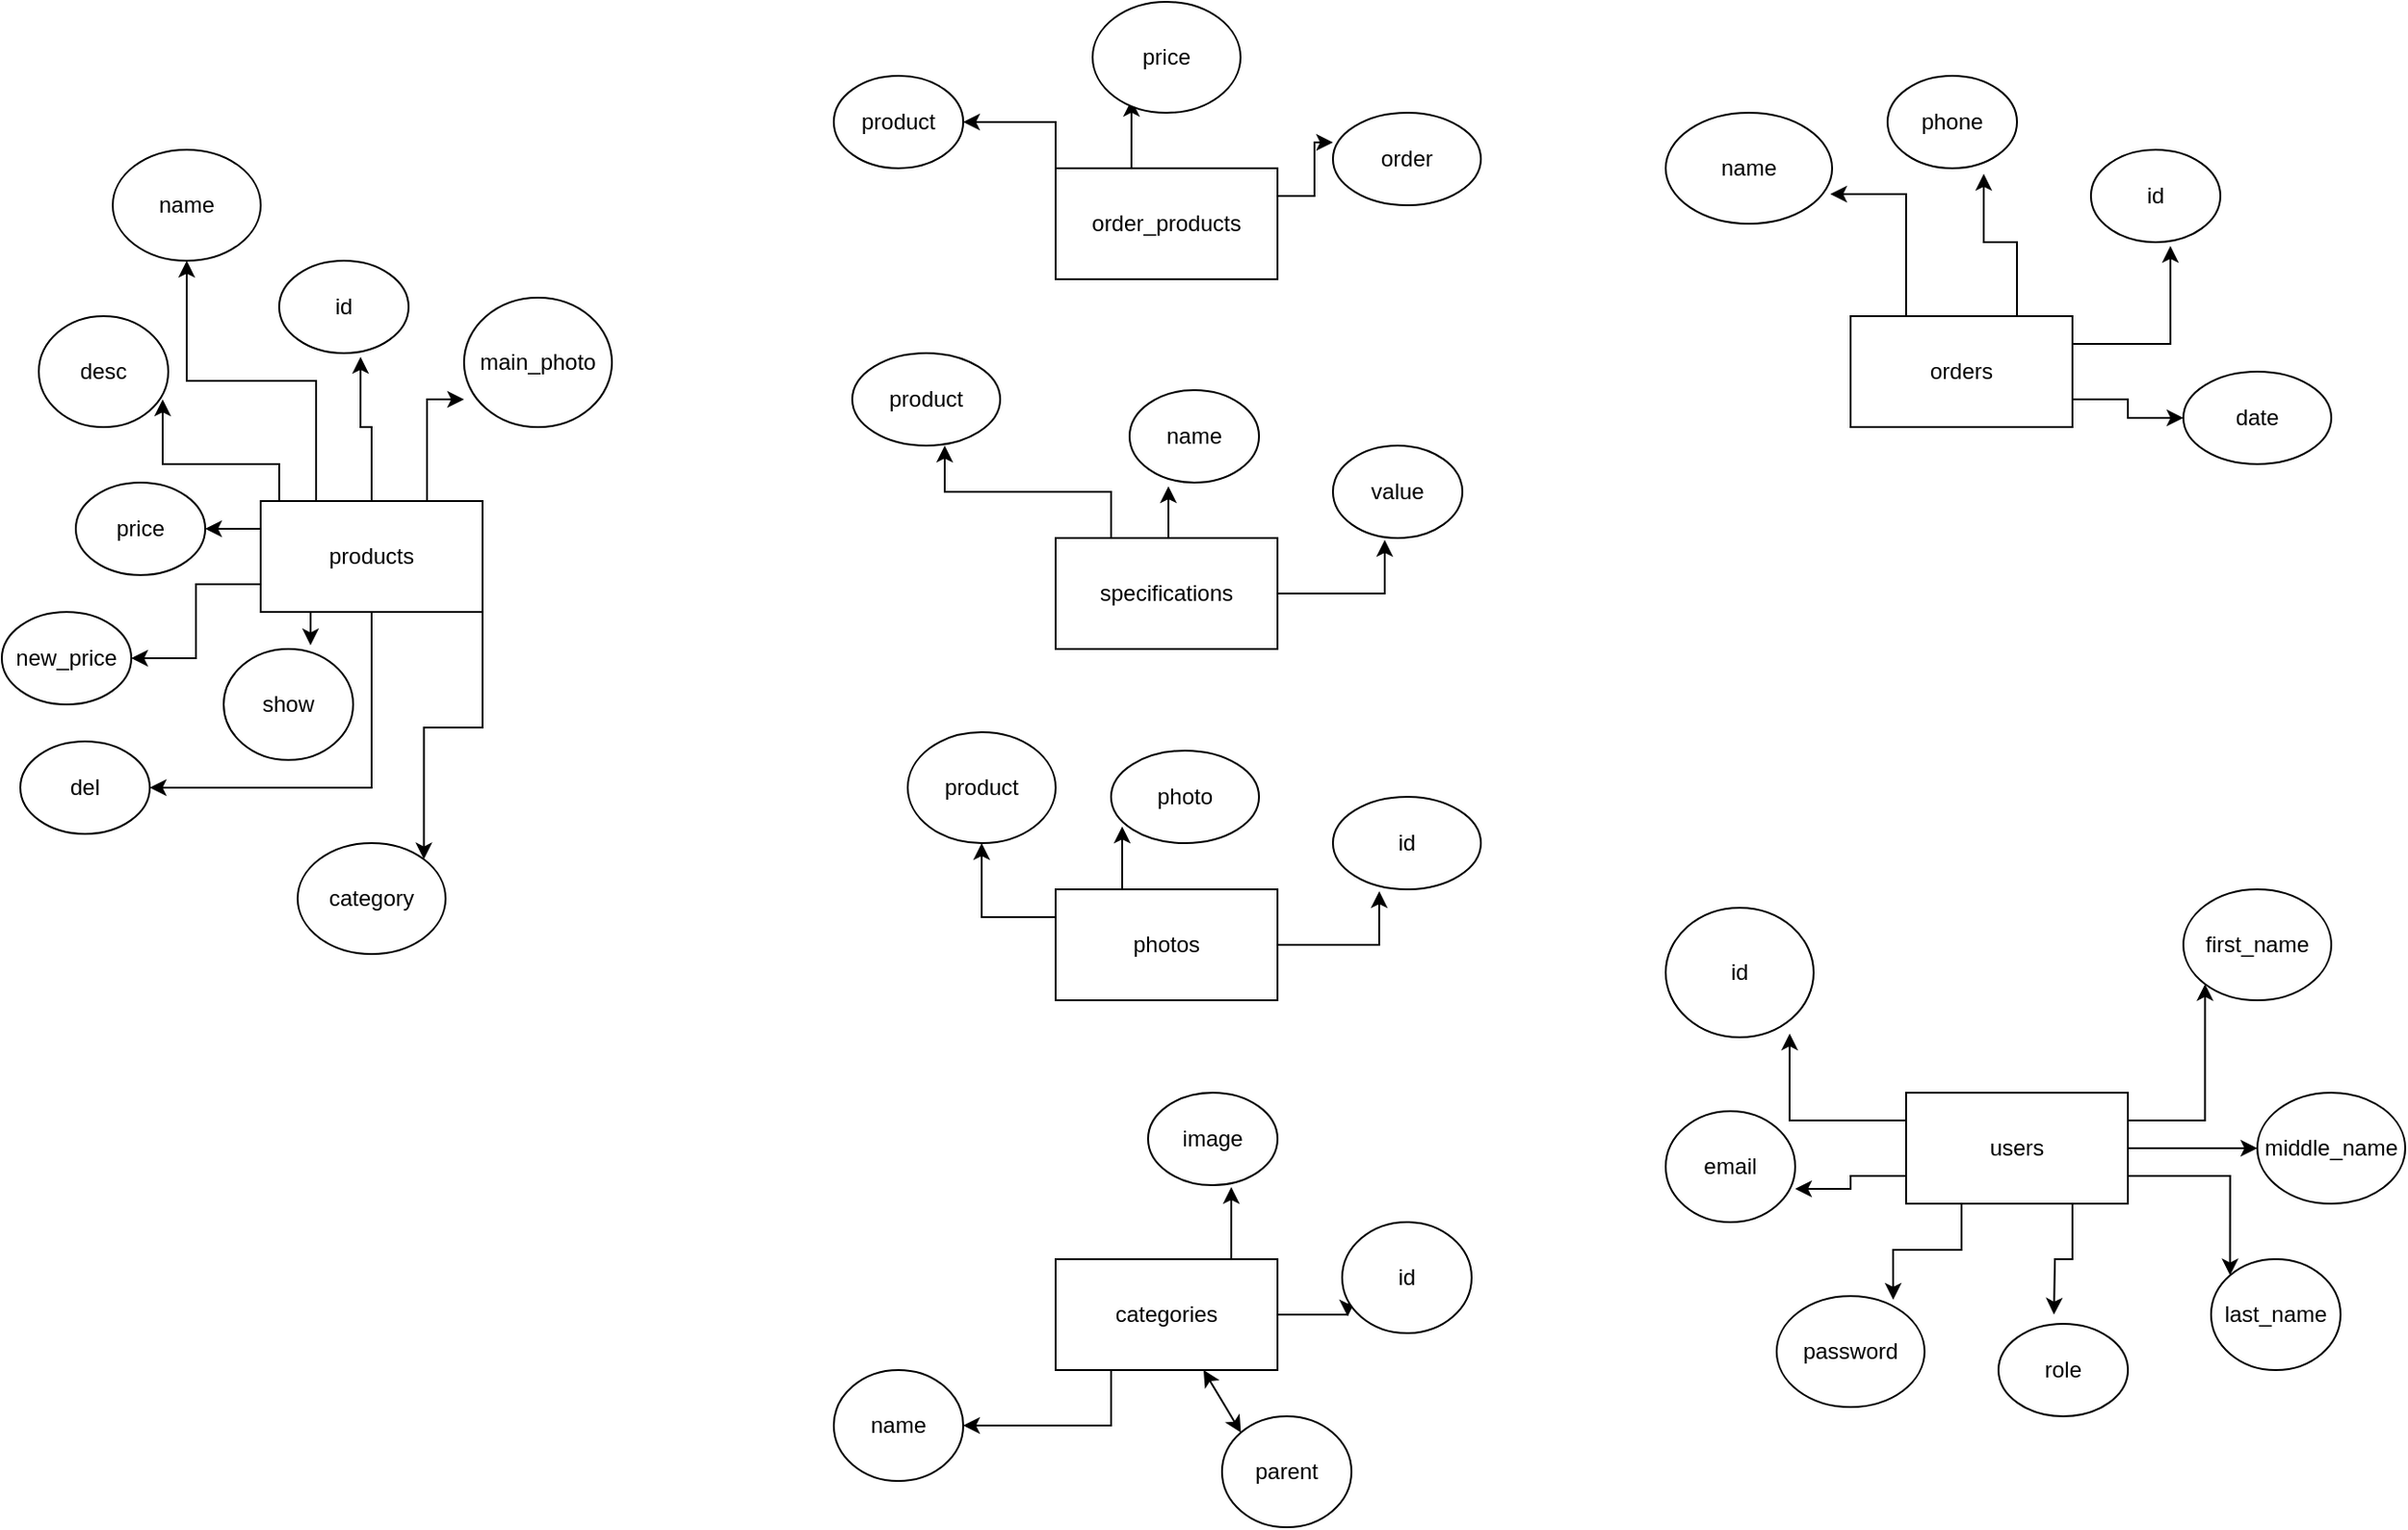<mxfile version="14.6.13" type="github">
  <diagram name="Page-1" id="ad52d381-51e7-2e0d-a935-2d0ddd2fd229">
    <mxGraphModel dx="2031" dy="1106" grid="1" gridSize="10" guides="1" tooltips="1" connect="1" arrows="1" fold="1" page="1" pageScale="1" pageWidth="1100" pageHeight="850" background="none" math="0" shadow="0">
      <root>
        <mxCell id="0" />
        <mxCell id="1" parent="0" />
        <mxCell id="4Z3fvCkt99TCQZcz4V7g-72" style="edgeStyle=orthogonalEdgeStyle;rounded=0;orthogonalLoop=1;jettySize=auto;html=1;exitX=1;exitY=1;exitDx=0;exitDy=0;entryX=1;entryY=0;entryDx=0;entryDy=0;" edge="1" parent="1" source="4Z3fvCkt99TCQZcz4V7g-3" target="4Z3fvCkt99TCQZcz4V7g-5">
          <mxGeometry relative="1" as="geometry" />
        </mxCell>
        <mxCell id="4Z3fvCkt99TCQZcz4V7g-78" style="edgeStyle=orthogonalEdgeStyle;rounded=0;orthogonalLoop=1;jettySize=auto;html=1;exitX=0.5;exitY=1;exitDx=0;exitDy=0;entryX=1;entryY=0.5;entryDx=0;entryDy=0;" edge="1" parent="1" source="4Z3fvCkt99TCQZcz4V7g-3" target="4Z3fvCkt99TCQZcz4V7g-12">
          <mxGeometry relative="1" as="geometry" />
        </mxCell>
        <mxCell id="4Z3fvCkt99TCQZcz4V7g-79" style="edgeStyle=orthogonalEdgeStyle;rounded=0;orthogonalLoop=1;jettySize=auto;html=1;exitX=0.25;exitY=1;exitDx=0;exitDy=0;entryX=0.671;entryY=-0.033;entryDx=0;entryDy=0;entryPerimeter=0;" edge="1" parent="1" source="4Z3fvCkt99TCQZcz4V7g-3" target="4Z3fvCkt99TCQZcz4V7g-11">
          <mxGeometry relative="1" as="geometry" />
        </mxCell>
        <mxCell id="4Z3fvCkt99TCQZcz4V7g-81" style="edgeStyle=orthogonalEdgeStyle;rounded=0;orthogonalLoop=1;jettySize=auto;html=1;exitX=0;exitY=0.75;exitDx=0;exitDy=0;entryX=1;entryY=0.5;entryDx=0;entryDy=0;" edge="1" parent="1" source="4Z3fvCkt99TCQZcz4V7g-3" target="4Z3fvCkt99TCQZcz4V7g-9">
          <mxGeometry relative="1" as="geometry" />
        </mxCell>
        <mxCell id="4Z3fvCkt99TCQZcz4V7g-83" style="edgeStyle=orthogonalEdgeStyle;rounded=0;orthogonalLoop=1;jettySize=auto;html=1;exitX=0;exitY=0.25;exitDx=0;exitDy=0;entryX=1;entryY=0.5;entryDx=0;entryDy=0;" edge="1" parent="1" source="4Z3fvCkt99TCQZcz4V7g-3" target="4Z3fvCkt99TCQZcz4V7g-8">
          <mxGeometry relative="1" as="geometry" />
        </mxCell>
        <mxCell id="4Z3fvCkt99TCQZcz4V7g-84" style="edgeStyle=orthogonalEdgeStyle;rounded=0;orthogonalLoop=1;jettySize=auto;html=1;exitX=0.25;exitY=0;exitDx=0;exitDy=0;entryX=0.957;entryY=0.75;entryDx=0;entryDy=0;entryPerimeter=0;" edge="1" parent="1" source="4Z3fvCkt99TCQZcz4V7g-3" target="4Z3fvCkt99TCQZcz4V7g-7">
          <mxGeometry relative="1" as="geometry">
            <Array as="points">
              <mxPoint x="170" y="290" />
              <mxPoint x="170" y="270" />
              <mxPoint x="107" y="270" />
            </Array>
          </mxGeometry>
        </mxCell>
        <mxCell id="4Z3fvCkt99TCQZcz4V7g-85" style="edgeStyle=orthogonalEdgeStyle;rounded=0;orthogonalLoop=1;jettySize=auto;html=1;exitX=0.25;exitY=0;exitDx=0;exitDy=0;entryX=0.5;entryY=1;entryDx=0;entryDy=0;" edge="1" parent="1" source="4Z3fvCkt99TCQZcz4V7g-3" target="4Z3fvCkt99TCQZcz4V7g-6">
          <mxGeometry relative="1" as="geometry" />
        </mxCell>
        <mxCell id="4Z3fvCkt99TCQZcz4V7g-86" style="edgeStyle=orthogonalEdgeStyle;rounded=0;orthogonalLoop=1;jettySize=auto;html=1;exitX=0.5;exitY=0;exitDx=0;exitDy=0;entryX=0.629;entryY=1.04;entryDx=0;entryDy=0;entryPerimeter=0;" edge="1" parent="1" source="4Z3fvCkt99TCQZcz4V7g-3" target="4Z3fvCkt99TCQZcz4V7g-4">
          <mxGeometry relative="1" as="geometry" />
        </mxCell>
        <mxCell id="4Z3fvCkt99TCQZcz4V7g-87" style="edgeStyle=orthogonalEdgeStyle;rounded=0;orthogonalLoop=1;jettySize=auto;html=1;exitX=0.75;exitY=0;exitDx=0;exitDy=0;entryX=0;entryY=0.786;entryDx=0;entryDy=0;entryPerimeter=0;" edge="1" parent="1" source="4Z3fvCkt99TCQZcz4V7g-3" target="4Z3fvCkt99TCQZcz4V7g-10">
          <mxGeometry relative="1" as="geometry" />
        </mxCell>
        <mxCell id="4Z3fvCkt99TCQZcz4V7g-3" value="products" style="rounded=0;whiteSpace=wrap;html=1;" vertex="1" parent="1">
          <mxGeometry x="160" y="290" width="120" height="60" as="geometry" />
        </mxCell>
        <mxCell id="4Z3fvCkt99TCQZcz4V7g-4" value="id" style="ellipse;whiteSpace=wrap;html=1;" vertex="1" parent="1">
          <mxGeometry x="170" y="160" width="70" height="50" as="geometry" />
        </mxCell>
        <mxCell id="4Z3fvCkt99TCQZcz4V7g-5" value="category" style="ellipse;whiteSpace=wrap;html=1;" vertex="1" parent="1">
          <mxGeometry x="180" y="475" width="80" height="60" as="geometry" />
        </mxCell>
        <mxCell id="4Z3fvCkt99TCQZcz4V7g-6" value="name" style="ellipse;whiteSpace=wrap;html=1;" vertex="1" parent="1">
          <mxGeometry x="80" y="100" width="80" height="60" as="geometry" />
        </mxCell>
        <mxCell id="4Z3fvCkt99TCQZcz4V7g-7" value="desc" style="ellipse;whiteSpace=wrap;html=1;" vertex="1" parent="1">
          <mxGeometry x="40" y="190" width="70" height="60" as="geometry" />
        </mxCell>
        <mxCell id="4Z3fvCkt99TCQZcz4V7g-8" value="price" style="ellipse;whiteSpace=wrap;html=1;" vertex="1" parent="1">
          <mxGeometry x="60" y="280" width="70" height="50" as="geometry" />
        </mxCell>
        <mxCell id="4Z3fvCkt99TCQZcz4V7g-9" value="new_price" style="ellipse;whiteSpace=wrap;html=1;" vertex="1" parent="1">
          <mxGeometry x="20" y="350" width="70" height="50" as="geometry" />
        </mxCell>
        <mxCell id="4Z3fvCkt99TCQZcz4V7g-10" value="main_photo" style="ellipse;whiteSpace=wrap;html=1;" vertex="1" parent="1">
          <mxGeometry x="270" y="180" width="80" height="70" as="geometry" />
        </mxCell>
        <mxCell id="4Z3fvCkt99TCQZcz4V7g-11" value="show" style="ellipse;whiteSpace=wrap;html=1;" vertex="1" parent="1">
          <mxGeometry x="140" y="370" width="70" height="60" as="geometry" />
        </mxCell>
        <mxCell id="4Z3fvCkt99TCQZcz4V7g-12" value="del" style="ellipse;whiteSpace=wrap;html=1;" vertex="1" parent="1">
          <mxGeometry x="30" y="420" width="70" height="50" as="geometry" />
        </mxCell>
        <mxCell id="4Z3fvCkt99TCQZcz4V7g-88" style="edgeStyle=orthogonalEdgeStyle;rounded=0;orthogonalLoop=1;jettySize=auto;html=1;exitX=0;exitY=0;exitDx=0;exitDy=0;entryX=1;entryY=0.5;entryDx=0;entryDy=0;" edge="1" parent="1" source="4Z3fvCkt99TCQZcz4V7g-13" target="4Z3fvCkt99TCQZcz4V7g-15">
          <mxGeometry relative="1" as="geometry" />
        </mxCell>
        <mxCell id="4Z3fvCkt99TCQZcz4V7g-89" style="edgeStyle=orthogonalEdgeStyle;rounded=0;orthogonalLoop=1;jettySize=auto;html=1;exitX=0.25;exitY=0;exitDx=0;exitDy=0;entryX=0.263;entryY=0.883;entryDx=0;entryDy=0;entryPerimeter=0;" edge="1" parent="1" source="4Z3fvCkt99TCQZcz4V7g-13" target="4Z3fvCkt99TCQZcz4V7g-16">
          <mxGeometry relative="1" as="geometry" />
        </mxCell>
        <mxCell id="4Z3fvCkt99TCQZcz4V7g-90" style="edgeStyle=orthogonalEdgeStyle;rounded=0;orthogonalLoop=1;jettySize=auto;html=1;exitX=1;exitY=0.25;exitDx=0;exitDy=0;entryX=0;entryY=0.32;entryDx=0;entryDy=0;entryPerimeter=0;" edge="1" parent="1" source="4Z3fvCkt99TCQZcz4V7g-13" target="4Z3fvCkt99TCQZcz4V7g-14">
          <mxGeometry relative="1" as="geometry" />
        </mxCell>
        <mxCell id="4Z3fvCkt99TCQZcz4V7g-13" value="order_products" style="rounded=0;whiteSpace=wrap;html=1;" vertex="1" parent="1">
          <mxGeometry x="590" y="110" width="120" height="60" as="geometry" />
        </mxCell>
        <mxCell id="4Z3fvCkt99TCQZcz4V7g-14" value="order" style="ellipse;whiteSpace=wrap;html=1;" vertex="1" parent="1">
          <mxGeometry x="740" y="80" width="80" height="50" as="geometry" />
        </mxCell>
        <mxCell id="4Z3fvCkt99TCQZcz4V7g-15" value="product" style="ellipse;whiteSpace=wrap;html=1;" vertex="1" parent="1">
          <mxGeometry x="470" y="60" width="70" height="50" as="geometry" />
        </mxCell>
        <mxCell id="4Z3fvCkt99TCQZcz4V7g-16" value="price" style="ellipse;whiteSpace=wrap;html=1;" vertex="1" parent="1">
          <mxGeometry x="610" y="20" width="80" height="60" as="geometry" />
        </mxCell>
        <mxCell id="4Z3fvCkt99TCQZcz4V7g-92" style="edgeStyle=orthogonalEdgeStyle;rounded=0;orthogonalLoop=1;jettySize=auto;html=1;exitX=0.5;exitY=0;exitDx=0;exitDy=0;entryX=0.3;entryY=1.04;entryDx=0;entryDy=0;entryPerimeter=0;" edge="1" parent="1" source="4Z3fvCkt99TCQZcz4V7g-17" target="4Z3fvCkt99TCQZcz4V7g-19">
          <mxGeometry relative="1" as="geometry" />
        </mxCell>
        <mxCell id="4Z3fvCkt99TCQZcz4V7g-93" style="edgeStyle=orthogonalEdgeStyle;rounded=0;orthogonalLoop=1;jettySize=auto;html=1;exitX=1;exitY=0.5;exitDx=0;exitDy=0;entryX=0.4;entryY=1.02;entryDx=0;entryDy=0;entryPerimeter=0;" edge="1" parent="1" source="4Z3fvCkt99TCQZcz4V7g-17" target="4Z3fvCkt99TCQZcz4V7g-18">
          <mxGeometry relative="1" as="geometry" />
        </mxCell>
        <mxCell id="4Z3fvCkt99TCQZcz4V7g-94" style="edgeStyle=orthogonalEdgeStyle;rounded=0;orthogonalLoop=1;jettySize=auto;html=1;exitX=0.25;exitY=0;exitDx=0;exitDy=0;entryX=0.625;entryY=1;entryDx=0;entryDy=0;entryPerimeter=0;" edge="1" parent="1" source="4Z3fvCkt99TCQZcz4V7g-17" target="4Z3fvCkt99TCQZcz4V7g-20">
          <mxGeometry relative="1" as="geometry" />
        </mxCell>
        <mxCell id="4Z3fvCkt99TCQZcz4V7g-17" value="specifications" style="rounded=0;whiteSpace=wrap;html=1;" vertex="1" parent="1">
          <mxGeometry x="590" y="310" width="120" height="60" as="geometry" />
        </mxCell>
        <mxCell id="4Z3fvCkt99TCQZcz4V7g-18" value="value" style="ellipse;whiteSpace=wrap;html=1;" vertex="1" parent="1">
          <mxGeometry x="740" y="260" width="70" height="50" as="geometry" />
        </mxCell>
        <mxCell id="4Z3fvCkt99TCQZcz4V7g-19" value="name" style="ellipse;whiteSpace=wrap;html=1;" vertex="1" parent="1">
          <mxGeometry x="630" y="230" width="70" height="50" as="geometry" />
        </mxCell>
        <mxCell id="4Z3fvCkt99TCQZcz4V7g-20" value="product" style="ellipse;whiteSpace=wrap;html=1;" vertex="1" parent="1">
          <mxGeometry x="480" y="210" width="80" height="50" as="geometry" />
        </mxCell>
        <mxCell id="4Z3fvCkt99TCQZcz4V7g-95" style="edgeStyle=orthogonalEdgeStyle;rounded=0;orthogonalLoop=1;jettySize=auto;html=1;exitX=0;exitY=0.25;exitDx=0;exitDy=0;entryX=0.5;entryY=1;entryDx=0;entryDy=0;" edge="1" parent="1" source="4Z3fvCkt99TCQZcz4V7g-21" target="4Z3fvCkt99TCQZcz4V7g-23">
          <mxGeometry relative="1" as="geometry" />
        </mxCell>
        <mxCell id="4Z3fvCkt99TCQZcz4V7g-96" style="edgeStyle=orthogonalEdgeStyle;rounded=0;orthogonalLoop=1;jettySize=auto;html=1;exitX=0.25;exitY=0;exitDx=0;exitDy=0;entryX=0.075;entryY=0.82;entryDx=0;entryDy=0;entryPerimeter=0;" edge="1" parent="1" source="4Z3fvCkt99TCQZcz4V7g-21" target="4Z3fvCkt99TCQZcz4V7g-24">
          <mxGeometry relative="1" as="geometry" />
        </mxCell>
        <mxCell id="4Z3fvCkt99TCQZcz4V7g-97" style="edgeStyle=orthogonalEdgeStyle;rounded=0;orthogonalLoop=1;jettySize=auto;html=1;exitX=1;exitY=0.5;exitDx=0;exitDy=0;entryX=0.313;entryY=1.02;entryDx=0;entryDy=0;entryPerimeter=0;" edge="1" parent="1" source="4Z3fvCkt99TCQZcz4V7g-21" target="4Z3fvCkt99TCQZcz4V7g-22">
          <mxGeometry relative="1" as="geometry" />
        </mxCell>
        <mxCell id="4Z3fvCkt99TCQZcz4V7g-21" value="photos" style="rounded=0;whiteSpace=wrap;html=1;" vertex="1" parent="1">
          <mxGeometry x="590" y="500" width="120" height="60" as="geometry" />
        </mxCell>
        <mxCell id="4Z3fvCkt99TCQZcz4V7g-22" value="id" style="ellipse;whiteSpace=wrap;html=1;" vertex="1" parent="1">
          <mxGeometry x="740" y="450" width="80" height="50" as="geometry" />
        </mxCell>
        <mxCell id="4Z3fvCkt99TCQZcz4V7g-23" value="product" style="ellipse;whiteSpace=wrap;html=1;" vertex="1" parent="1">
          <mxGeometry x="510" y="415" width="80" height="60" as="geometry" />
        </mxCell>
        <mxCell id="4Z3fvCkt99TCQZcz4V7g-24" value="photo" style="ellipse;whiteSpace=wrap;html=1;" vertex="1" parent="1">
          <mxGeometry x="620" y="425" width="80" height="50" as="geometry" />
        </mxCell>
        <mxCell id="4Z3fvCkt99TCQZcz4V7g-98" style="edgeStyle=orthogonalEdgeStyle;rounded=0;orthogonalLoop=1;jettySize=auto;html=1;exitX=1;exitY=0.5;exitDx=0;exitDy=0;entryX=0.043;entryY=0.85;entryDx=0;entryDy=0;entryPerimeter=0;" edge="1" parent="1" source="4Z3fvCkt99TCQZcz4V7g-25" target="4Z3fvCkt99TCQZcz4V7g-26">
          <mxGeometry relative="1" as="geometry" />
        </mxCell>
        <mxCell id="4Z3fvCkt99TCQZcz4V7g-99" style="edgeStyle=orthogonalEdgeStyle;rounded=0;orthogonalLoop=1;jettySize=auto;html=1;exitX=0.75;exitY=0;exitDx=0;exitDy=0;entryX=0.643;entryY=1.02;entryDx=0;entryDy=0;entryPerimeter=0;" edge="1" parent="1" source="4Z3fvCkt99TCQZcz4V7g-25" target="4Z3fvCkt99TCQZcz4V7g-29">
          <mxGeometry relative="1" as="geometry" />
        </mxCell>
        <mxCell id="4Z3fvCkt99TCQZcz4V7g-101" style="edgeStyle=orthogonalEdgeStyle;rounded=0;orthogonalLoop=1;jettySize=auto;html=1;exitX=0.25;exitY=1;exitDx=0;exitDy=0;entryX=1;entryY=0.5;entryDx=0;entryDy=0;" edge="1" parent="1" source="4Z3fvCkt99TCQZcz4V7g-25" target="4Z3fvCkt99TCQZcz4V7g-27">
          <mxGeometry relative="1" as="geometry" />
        </mxCell>
        <mxCell id="4Z3fvCkt99TCQZcz4V7g-25" value="categories" style="rounded=0;whiteSpace=wrap;html=1;" vertex="1" parent="1">
          <mxGeometry x="590" y="700" width="120" height="60" as="geometry" />
        </mxCell>
        <mxCell id="4Z3fvCkt99TCQZcz4V7g-26" value="id" style="ellipse;whiteSpace=wrap;html=1;" vertex="1" parent="1">
          <mxGeometry x="745" y="680" width="70" height="60" as="geometry" />
        </mxCell>
        <mxCell id="4Z3fvCkt99TCQZcz4V7g-27" value="name" style="ellipse;whiteSpace=wrap;html=1;" vertex="1" parent="1">
          <mxGeometry x="470" y="760" width="70" height="60" as="geometry" />
        </mxCell>
        <mxCell id="4Z3fvCkt99TCQZcz4V7g-28" value="parent" style="ellipse;whiteSpace=wrap;html=1;" vertex="1" parent="1">
          <mxGeometry x="680" y="785" width="70" height="60" as="geometry" />
        </mxCell>
        <mxCell id="4Z3fvCkt99TCQZcz4V7g-29" value="image" style="ellipse;whiteSpace=wrap;html=1;" vertex="1" parent="1">
          <mxGeometry x="640" y="610" width="70" height="50" as="geometry" />
        </mxCell>
        <mxCell id="4Z3fvCkt99TCQZcz4V7g-109" style="edgeStyle=orthogonalEdgeStyle;rounded=0;orthogonalLoop=1;jettySize=auto;html=1;exitX=1;exitY=0.75;exitDx=0;exitDy=0;entryX=0;entryY=0.5;entryDx=0;entryDy=0;" edge="1" parent="1" source="4Z3fvCkt99TCQZcz4V7g-30" target="4Z3fvCkt99TCQZcz4V7g-34">
          <mxGeometry relative="1" as="geometry" />
        </mxCell>
        <mxCell id="4Z3fvCkt99TCQZcz4V7g-110" style="edgeStyle=orthogonalEdgeStyle;rounded=0;orthogonalLoop=1;jettySize=auto;html=1;exitX=1;exitY=0.25;exitDx=0;exitDy=0;entryX=0.614;entryY=1.04;entryDx=0;entryDy=0;entryPerimeter=0;" edge="1" parent="1" source="4Z3fvCkt99TCQZcz4V7g-30" target="4Z3fvCkt99TCQZcz4V7g-31">
          <mxGeometry relative="1" as="geometry" />
        </mxCell>
        <mxCell id="4Z3fvCkt99TCQZcz4V7g-111" style="edgeStyle=orthogonalEdgeStyle;rounded=0;orthogonalLoop=1;jettySize=auto;html=1;exitX=0.75;exitY=0;exitDx=0;exitDy=0;entryX=0.743;entryY=1.06;entryDx=0;entryDy=0;entryPerimeter=0;" edge="1" parent="1" source="4Z3fvCkt99TCQZcz4V7g-30" target="4Z3fvCkt99TCQZcz4V7g-33">
          <mxGeometry relative="1" as="geometry" />
        </mxCell>
        <mxCell id="4Z3fvCkt99TCQZcz4V7g-112" style="edgeStyle=orthogonalEdgeStyle;rounded=0;orthogonalLoop=1;jettySize=auto;html=1;exitX=0.25;exitY=0;exitDx=0;exitDy=0;entryX=0.989;entryY=0.733;entryDx=0;entryDy=0;entryPerimeter=0;" edge="1" parent="1" source="4Z3fvCkt99TCQZcz4V7g-30" target="4Z3fvCkt99TCQZcz4V7g-32">
          <mxGeometry relative="1" as="geometry" />
        </mxCell>
        <mxCell id="4Z3fvCkt99TCQZcz4V7g-30" value="orders" style="rounded=0;whiteSpace=wrap;html=1;" vertex="1" parent="1">
          <mxGeometry x="1020" y="190" width="120" height="60" as="geometry" />
        </mxCell>
        <mxCell id="4Z3fvCkt99TCQZcz4V7g-31" value="id" style="ellipse;whiteSpace=wrap;html=1;" vertex="1" parent="1">
          <mxGeometry x="1150" y="100" width="70" height="50" as="geometry" />
        </mxCell>
        <mxCell id="4Z3fvCkt99TCQZcz4V7g-32" value="name" style="ellipse;whiteSpace=wrap;html=1;" vertex="1" parent="1">
          <mxGeometry x="920" y="80" width="90" height="60" as="geometry" />
        </mxCell>
        <mxCell id="4Z3fvCkt99TCQZcz4V7g-33" value="phone" style="ellipse;whiteSpace=wrap;html=1;" vertex="1" parent="1">
          <mxGeometry x="1040" y="60" width="70" height="50" as="geometry" />
        </mxCell>
        <mxCell id="4Z3fvCkt99TCQZcz4V7g-34" value="date" style="ellipse;whiteSpace=wrap;html=1;" vertex="1" parent="1">
          <mxGeometry x="1200" y="220" width="80" height="50" as="geometry" />
        </mxCell>
        <mxCell id="4Z3fvCkt99TCQZcz4V7g-102" style="edgeStyle=orthogonalEdgeStyle;rounded=0;orthogonalLoop=1;jettySize=auto;html=1;exitX=1;exitY=0.5;exitDx=0;exitDy=0;entryX=0;entryY=0.5;entryDx=0;entryDy=0;" edge="1" parent="1" source="4Z3fvCkt99TCQZcz4V7g-35" target="4Z3fvCkt99TCQZcz4V7g-41">
          <mxGeometry relative="1" as="geometry" />
        </mxCell>
        <mxCell id="4Z3fvCkt99TCQZcz4V7g-103" style="edgeStyle=orthogonalEdgeStyle;rounded=0;orthogonalLoop=1;jettySize=auto;html=1;exitX=1;exitY=0.25;exitDx=0;exitDy=0;entryX=0;entryY=1;entryDx=0;entryDy=0;" edge="1" parent="1" source="4Z3fvCkt99TCQZcz4V7g-35" target="4Z3fvCkt99TCQZcz4V7g-39">
          <mxGeometry relative="1" as="geometry" />
        </mxCell>
        <mxCell id="4Z3fvCkt99TCQZcz4V7g-104" style="edgeStyle=orthogonalEdgeStyle;rounded=0;orthogonalLoop=1;jettySize=auto;html=1;exitX=1;exitY=0.75;exitDx=0;exitDy=0;entryX=0;entryY=0;entryDx=0;entryDy=0;" edge="1" parent="1" source="4Z3fvCkt99TCQZcz4V7g-35" target="4Z3fvCkt99TCQZcz4V7g-40">
          <mxGeometry relative="1" as="geometry" />
        </mxCell>
        <mxCell id="4Z3fvCkt99TCQZcz4V7g-105" style="edgeStyle=orthogonalEdgeStyle;rounded=0;orthogonalLoop=1;jettySize=auto;html=1;exitX=0.75;exitY=1;exitDx=0;exitDy=0;" edge="1" parent="1" source="4Z3fvCkt99TCQZcz4V7g-35">
          <mxGeometry relative="1" as="geometry">
            <mxPoint x="1130" y="730" as="targetPoint" />
          </mxGeometry>
        </mxCell>
        <mxCell id="4Z3fvCkt99TCQZcz4V7g-106" style="edgeStyle=orthogonalEdgeStyle;rounded=0;orthogonalLoop=1;jettySize=auto;html=1;exitX=0.25;exitY=1;exitDx=0;exitDy=0;entryX=0.788;entryY=0.033;entryDx=0;entryDy=0;entryPerimeter=0;" edge="1" parent="1" source="4Z3fvCkt99TCQZcz4V7g-35" target="4Z3fvCkt99TCQZcz4V7g-38">
          <mxGeometry relative="1" as="geometry" />
        </mxCell>
        <mxCell id="4Z3fvCkt99TCQZcz4V7g-107" style="edgeStyle=orthogonalEdgeStyle;rounded=0;orthogonalLoop=1;jettySize=auto;html=1;exitX=0;exitY=0.75;exitDx=0;exitDy=0;entryX=1;entryY=0.7;entryDx=0;entryDy=0;entryPerimeter=0;" edge="1" parent="1" source="4Z3fvCkt99TCQZcz4V7g-35" target="4Z3fvCkt99TCQZcz4V7g-37">
          <mxGeometry relative="1" as="geometry" />
        </mxCell>
        <mxCell id="4Z3fvCkt99TCQZcz4V7g-108" style="edgeStyle=orthogonalEdgeStyle;rounded=0;orthogonalLoop=1;jettySize=auto;html=1;exitX=0;exitY=0.25;exitDx=0;exitDy=0;entryX=0.838;entryY=0.971;entryDx=0;entryDy=0;entryPerimeter=0;" edge="1" parent="1" source="4Z3fvCkt99TCQZcz4V7g-35" target="4Z3fvCkt99TCQZcz4V7g-36">
          <mxGeometry relative="1" as="geometry" />
        </mxCell>
        <mxCell id="4Z3fvCkt99TCQZcz4V7g-35" value="users" style="rounded=0;whiteSpace=wrap;html=1;" vertex="1" parent="1">
          <mxGeometry x="1050" y="610" width="120" height="60" as="geometry" />
        </mxCell>
        <mxCell id="4Z3fvCkt99TCQZcz4V7g-36" value="id" style="ellipse;whiteSpace=wrap;html=1;" vertex="1" parent="1">
          <mxGeometry x="920" y="510" width="80" height="70" as="geometry" />
        </mxCell>
        <mxCell id="4Z3fvCkt99TCQZcz4V7g-37" value="email" style="ellipse;whiteSpace=wrap;html=1;" vertex="1" parent="1">
          <mxGeometry x="920" y="620" width="70" height="60" as="geometry" />
        </mxCell>
        <mxCell id="4Z3fvCkt99TCQZcz4V7g-38" value="password" style="ellipse;whiteSpace=wrap;html=1;" vertex="1" parent="1">
          <mxGeometry x="980" y="720" width="80" height="60" as="geometry" />
        </mxCell>
        <mxCell id="4Z3fvCkt99TCQZcz4V7g-39" value="first_name" style="ellipse;whiteSpace=wrap;html=1;" vertex="1" parent="1">
          <mxGeometry x="1200" y="500" width="80" height="60" as="geometry" />
        </mxCell>
        <mxCell id="4Z3fvCkt99TCQZcz4V7g-40" value="last_name" style="ellipse;whiteSpace=wrap;html=1;" vertex="1" parent="1">
          <mxGeometry x="1215" y="700" width="70" height="60" as="geometry" />
        </mxCell>
        <mxCell id="4Z3fvCkt99TCQZcz4V7g-41" value="middle_name" style="ellipse;whiteSpace=wrap;html=1;" vertex="1" parent="1">
          <mxGeometry x="1240" y="610" width="80" height="60" as="geometry" />
        </mxCell>
        <mxCell id="4Z3fvCkt99TCQZcz4V7g-42" value="role" style="ellipse;whiteSpace=wrap;html=1;" vertex="1" parent="1">
          <mxGeometry x="1100" y="735" width="70" height="50" as="geometry" />
        </mxCell>
        <mxCell id="4Z3fvCkt99TCQZcz4V7g-113" value="" style="endArrow=classic;startArrow=classic;html=1;exitX=0;exitY=0;exitDx=0;exitDy=0;" edge="1" parent="1" source="4Z3fvCkt99TCQZcz4V7g-28">
          <mxGeometry width="50" height="50" relative="1" as="geometry">
            <mxPoint x="620" y="810" as="sourcePoint" />
            <mxPoint x="670" y="760" as="targetPoint" />
          </mxGeometry>
        </mxCell>
      </root>
    </mxGraphModel>
  </diagram>
</mxfile>
